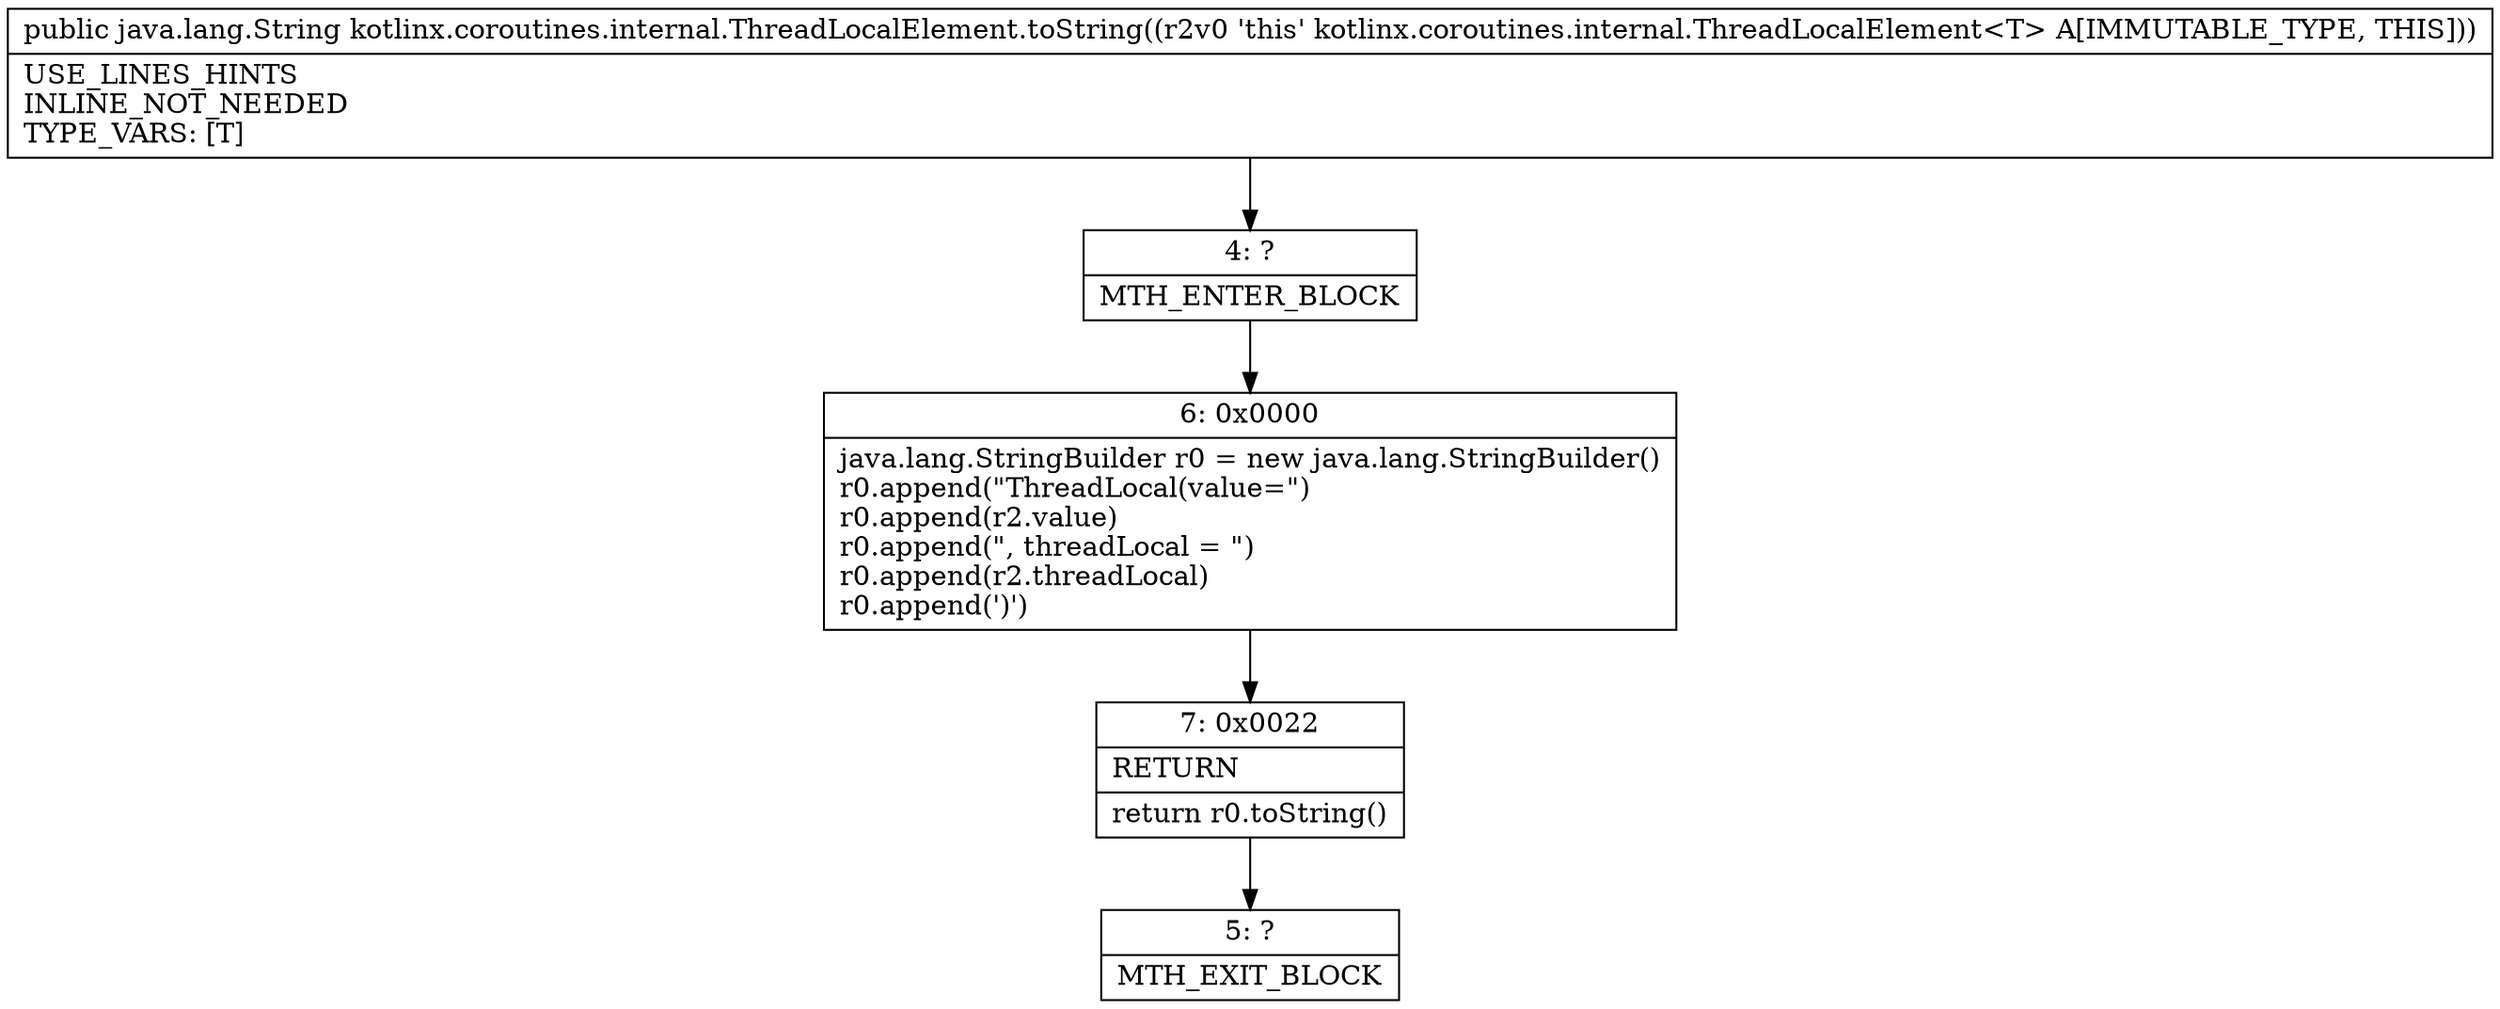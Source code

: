 digraph "CFG forkotlinx.coroutines.internal.ThreadLocalElement.toString()Ljava\/lang\/String;" {
Node_4 [shape=record,label="{4\:\ ?|MTH_ENTER_BLOCK\l}"];
Node_6 [shape=record,label="{6\:\ 0x0000|java.lang.StringBuilder r0 = new java.lang.StringBuilder()\lr0.append(\"ThreadLocal(value=\")\lr0.append(r2.value)\lr0.append(\", threadLocal = \")\lr0.append(r2.threadLocal)\lr0.append(')')\l}"];
Node_7 [shape=record,label="{7\:\ 0x0022|RETURN\l|return r0.toString()\l}"];
Node_5 [shape=record,label="{5\:\ ?|MTH_EXIT_BLOCK\l}"];
MethodNode[shape=record,label="{public java.lang.String kotlinx.coroutines.internal.ThreadLocalElement.toString((r2v0 'this' kotlinx.coroutines.internal.ThreadLocalElement\<T\> A[IMMUTABLE_TYPE, THIS]))  | USE_LINES_HINTS\lINLINE_NOT_NEEDED\lTYPE_VARS: [T]\l}"];
MethodNode -> Node_4;Node_4 -> Node_6;
Node_6 -> Node_7;
Node_7 -> Node_5;
}

